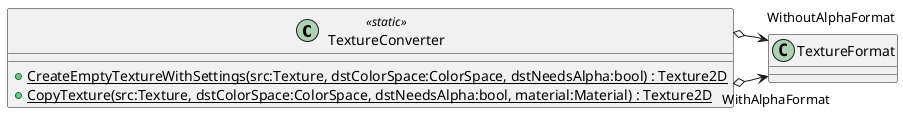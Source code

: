 @startuml
class TextureConverter <<static>> {
    + {static} CreateEmptyTextureWithSettings(src:Texture, dstColorSpace:ColorSpace, dstNeedsAlpha:bool) : Texture2D
    + {static} CopyTexture(src:Texture, dstColorSpace:ColorSpace, dstNeedsAlpha:bool, material:Material) : Texture2D
}
TextureConverter o-> "WithAlphaFormat" TextureFormat
TextureConverter o-> "WithoutAlphaFormat" TextureFormat
@enduml
